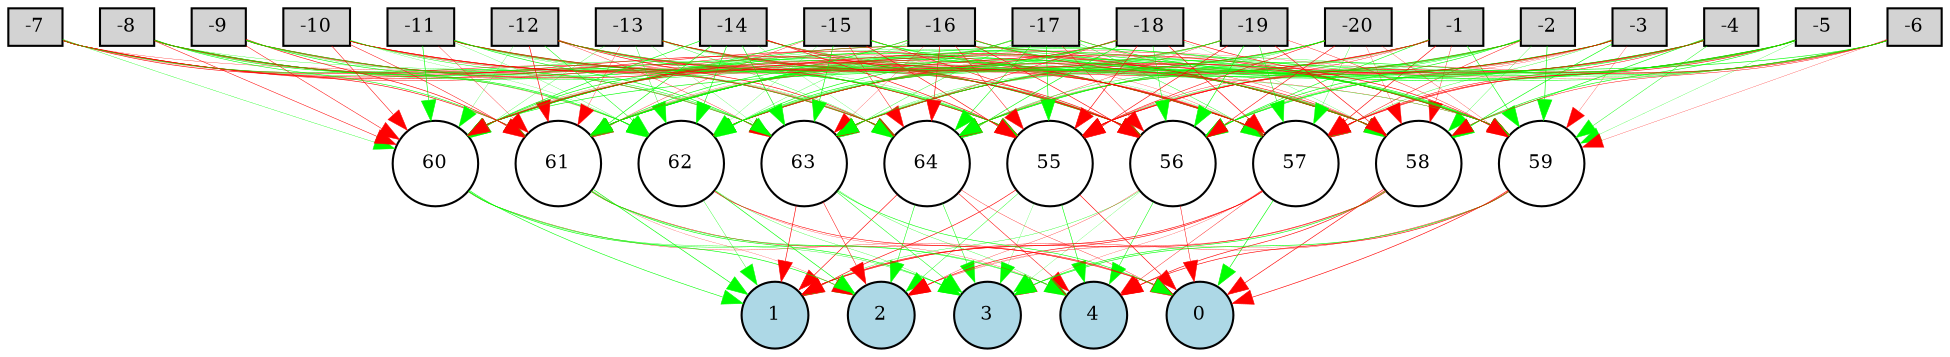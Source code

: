 digraph {
	node [fontsize=9 height=0.2 shape=circle width=0.2]
	-1 [fillcolor=lightgray shape=box style=filled]
	-2 [fillcolor=lightgray shape=box style=filled]
	-3 [fillcolor=lightgray shape=box style=filled]
	-4 [fillcolor=lightgray shape=box style=filled]
	-5 [fillcolor=lightgray shape=box style=filled]
	-6 [fillcolor=lightgray shape=box style=filled]
	-7 [fillcolor=lightgray shape=box style=filled]
	-8 [fillcolor=lightgray shape=box style=filled]
	-9 [fillcolor=lightgray shape=box style=filled]
	-10 [fillcolor=lightgray shape=box style=filled]
	-11 [fillcolor=lightgray shape=box style=filled]
	-12 [fillcolor=lightgray shape=box style=filled]
	-13 [fillcolor=lightgray shape=box style=filled]
	-14 [fillcolor=lightgray shape=box style=filled]
	-15 [fillcolor=lightgray shape=box style=filled]
	-16 [fillcolor=lightgray shape=box style=filled]
	-17 [fillcolor=lightgray shape=box style=filled]
	-18 [fillcolor=lightgray shape=box style=filled]
	-19 [fillcolor=lightgray shape=box style=filled]
	-20 [fillcolor=lightgray shape=box style=filled]
	0 [fillcolor=lightblue style=filled]
	1 [fillcolor=lightblue style=filled]
	2 [fillcolor=lightblue style=filled]
	3 [fillcolor=lightblue style=filled]
	4 [fillcolor=lightblue style=filled]
	64 [fillcolor=white style=filled]
	55 [fillcolor=white style=filled]
	56 [fillcolor=white style=filled]
	57 [fillcolor=white style=filled]
	58 [fillcolor=white style=filled]
	59 [fillcolor=white style=filled]
	60 [fillcolor=white style=filled]
	61 [fillcolor=white style=filled]
	62 [fillcolor=white style=filled]
	63 [fillcolor=white style=filled]
	-1 -> 55 [color=red penwidth=0.17592184632600588 style=solid]
	-1 -> 56 [color=green penwidth=0.27998016759421196 style=solid]
	-1 -> 57 [color=red penwidth=0.30000000000000004 style=solid]
	-1 -> 58 [color=red penwidth=0.17994903505463983 style=solid]
	-1 -> 59 [color=green penwidth=0.2778959637304453 style=solid]
	-1 -> 60 [color=red penwidth=0.2609297584698437 style=solid]
	-1 -> 61 [color=red penwidth=0.1618755301478617 style=solid]
	-1 -> 62 [color=red penwidth=0.30000000000000004 style=solid]
	-1 -> 63 [color=green penwidth=0.144907437068551 style=solid]
	-1 -> 64 [color=red penwidth=0.1025347797624404 style=solid]
	-2 -> 55 [color=green penwidth=0.19463408952379757 style=solid]
	-2 -> 56 [color=green penwidth=0.30000000000000004 style=solid]
	-2 -> 57 [color=red penwidth=0.2253542173585368 style=solid]
	-2 -> 58 [color=green penwidth=0.1313975698223266 style=solid]
	-2 -> 59 [color=green penwidth=0.30000000000000004 style=solid]
	-2 -> 60 [color=green penwidth=0.30000000000000004 style=solid]
	-2 -> 61 [color=green penwidth=0.14707613979065137 style=solid]
	-2 -> 62 [color=red penwidth=0.21019186043997298 style=solid]
	-2 -> 63 [color=green penwidth=0.18288862581862997 style=solid]
	-2 -> 64 [color=green penwidth=0.30000000000000004 style=solid]
	-3 -> 55 [color=red penwidth=0.17539736237294204 style=solid]
	-3 -> 56 [color=red penwidth=0.11857075162362996 style=solid]
	-3 -> 57 [color=green penwidth=0.16232610958371269 style=solid]
	-3 -> 58 [color=green penwidth=0.30000000000000004 style=solid]
	-3 -> 59 [color=red penwidth=0.12132982433352624 style=solid]
	-3 -> 60 [color=green penwidth=0.30000000000000004 style=solid]
	-3 -> 61 [color=green penwidth=0.30000000000000004 style=solid]
	-3 -> 62 [color=red penwidth=0.30000000000000004 style=solid]
	-3 -> 63 [color=red penwidth=0.1839110225424625 style=solid]
	-3 -> 64 [color=green penwidth=0.14390804218645376 style=solid]
	-4 -> 55 [color=red penwidth=0.27590890742511953 style=solid]
	-4 -> 56 [color=green penwidth=0.30000000000000004 style=solid]
	-4 -> 57 [color=red penwidth=0.24775807755854398 style=solid]
	-4 -> 58 [color=green penwidth=0.30000000000000004 style=solid]
	-4 -> 59 [color=green penwidth=0.20431555435454474 style=solid]
	-4 -> 60 [color=green penwidth=0.13692668994476537 style=solid]
	-4 -> 61 [color=green penwidth=0.30000000000000004 style=solid]
	-4 -> 62 [color=green penwidth=0.1854488517495229 style=solid]
	-4 -> 63 [color=red penwidth=0.30000000000000004 style=solid]
	-4 -> 64 [color=red penwidth=0.10910277715031014 style=solid]
	-5 -> 55 [color=red penwidth=0.30000000000000004 style=solid]
	-5 -> 56 [color=green penwidth=0.24024174553044184 style=solid]
	-5 -> 57 [color=red penwidth=0.30000000000000004 style=solid]
	-5 -> 58 [color=green penwidth=0.2932595291188649 style=solid]
	-5 -> 59 [color=green penwidth=0.12011132708395529 style=solid]
	-5 -> 60 [color=green penwidth=0.30000000000000004 style=solid]
	-5 -> 61 [color=green penwidth=0.30000000000000004 style=solid]
	-5 -> 62 [color=red penwidth=0.12956460926393668 style=solid]
	-5 -> 63 [color=green penwidth=0.25562137013985875 style=solid]
	-5 -> 64 [color=green penwidth=0.17773097505005286 style=solid]
	-6 -> 55 [color=red penwidth=0.16858348377177074 style=solid]
	-6 -> 56 [color=green penwidth=0.1772478922314716 style=solid]
	-6 -> 57 [color=red penwidth=0.268195516539798 style=solid]
	-6 -> 58 [color=red penwidth=0.21853690924523217 style=solid]
	-6 -> 59 [color=red penwidth=0.11837993112254364 style=solid]
	-6 -> 60 [color=green penwidth=0.30000000000000004 style=solid]
	-6 -> 61 [color=green penwidth=0.2446307974759151 style=solid]
	-6 -> 62 [color=red penwidth=0.10407797668190191 style=solid]
	-6 -> 63 [color=green penwidth=0.14720041539099454 style=solid]
	-6 -> 64 [color=green penwidth=0.30000000000000004 style=solid]
	-7 -> 55 [color=green penwidth=0.1900690952508219 style=solid]
	-7 -> 56 [color=red penwidth=0.30000000000000004 style=solid]
	-7 -> 57 [color=red penwidth=0.27919940742409544 style=solid]
	-7 -> 58 [color=red penwidth=0.22552426288659932 style=solid]
	-7 -> 59 [color=red penwidth=0.14125945852478033 style=solid]
	-7 -> 60 [color=green penwidth=0.16662631511615733 style=solid]
	-7 -> 61 [color=red penwidth=0.30000000000000004 style=solid]
	-7 -> 62 [color=red penwidth=0.12216817155428357 style=solid]
	-7 -> 63 [color=green penwidth=0.23381568107695877 style=solid]
	-7 -> 64 [color=red penwidth=0.2601587528019432 style=solid]
	-8 -> 55 [color=red penwidth=0.30000000000000004 style=solid]
	-8 -> 56 [color=green penwidth=0.30000000000000004 style=solid]
	-8 -> 57 [color=red penwidth=0.2120010033970855 style=solid]
	-8 -> 58 [color=green penwidth=0.2407405522816661 style=solid]
	-8 -> 59 [color=green penwidth=0.14307596704728426 style=solid]
	-8 -> 60 [color=red penwidth=0.24944871343524658 style=solid]
	-8 -> 61 [color=green penwidth=0.27464001719710396 style=solid]
	-8 -> 62 [color=green penwidth=0.30000000000000004 style=solid]
	-8 -> 63 [color=red penwidth=0.1598655225447153 style=solid]
	-8 -> 64 [color=green penwidth=0.30000000000000004 style=solid]
	-9 -> 55 [color=red penwidth=0.18452392593100808 style=solid]
	-9 -> 56 [color=green penwidth=0.10819423984538352 style=solid]
	-9 -> 57 [color=green penwidth=0.15269346194487537 style=solid]
	-9 -> 58 [color=red penwidth=0.30000000000000004 style=solid]
	-9 -> 59 [color=green penwidth=0.21665502080255167 style=solid]
	-9 -> 60 [color=red penwidth=0.2424673493376604 style=solid]
	-9 -> 61 [color=red penwidth=0.30000000000000004 style=solid]
	-9 -> 62 [color=green penwidth=0.30000000000000004 style=solid]
	-9 -> 63 [color=green penwidth=0.12618839063424636 style=solid]
	-9 -> 64 [color=red penwidth=0.1327577091464593 style=solid]
	-10 -> 55 [color=green penwidth=0.18014347045958812 style=solid]
	-10 -> 56 [color=red penwidth=0.14278642440896502 style=solid]
	-10 -> 57 [color=red penwidth=0.26004995652161744 style=solid]
	-10 -> 58 [color=red penwidth=0.30000000000000004 style=solid]
	-10 -> 59 [color=red penwidth=0.12759254498898917 style=solid]
	-10 -> 60 [color=red penwidth=0.25078746516702494 style=solid]
	-10 -> 61 [color=red penwidth=0.23289666643382034 style=solid]
	-10 -> 62 [color=green penwidth=0.10042838161828221 style=solid]
	-10 -> 63 [color=green penwidth=0.2240669690583407 style=solid]
	-10 -> 64 [color=red penwidth=0.18386591124616627 style=solid]
	-11 -> 55 [color=green penwidth=0.1986041965250589 style=solid]
	-11 -> 56 [color=red penwidth=0.30000000000000004 style=solid]
	-11 -> 57 [color=green penwidth=0.17678914908222806 style=solid]
	-11 -> 58 [color=green penwidth=0.30000000000000004 style=solid]
	-11 -> 59 [color=red penwidth=0.30000000000000004 style=solid]
	-11 -> 60 [color=green penwidth=0.30000000000000004 style=solid]
	-11 -> 61 [color=red penwidth=0.14855736384413654 style=solid]
	-11 -> 62 [color=green penwidth=0.11991560111818098 style=solid]
	-11 -> 63 [color=green penwidth=0.30000000000000004 style=solid]
	-11 -> 64 [color=green penwidth=0.14141326141197927 style=solid]
	-12 -> 55 [color=green penwidth=0.30000000000000004 style=solid]
	-12 -> 56 [color=red penwidth=0.2582070628275687 style=solid]
	-12 -> 57 [color=red penwidth=0.30000000000000004 style=solid]
	-12 -> 58 [color=red penwidth=0.1423641761011083 style=solid]
	-12 -> 59 [color=green penwidth=0.22457813587114153 style=solid]
	-12 -> 60 [color=green penwidth=0.11217594333430725 style=solid]
	-12 -> 61 [color=red penwidth=0.30000000000000004 style=solid]
	-12 -> 62 [color=green penwidth=0.24004171952670714 style=solid]
	-12 -> 63 [color=red penwidth=0.17065892866293186 style=solid]
	-12 -> 64 [color=red penwidth=0.30000000000000004 style=solid]
	-13 -> 55 [color=green penwidth=0.11294405658906047 style=solid]
	-13 -> 56 [color=green penwidth=0.19364506066036896 style=solid]
	-13 -> 57 [color=red penwidth=0.30000000000000004 style=solid]
	-13 -> 58 [color=green penwidth=0.23125422455234712 style=solid]
	-13 -> 59 [color=red penwidth=0.30000000000000004 style=solid]
	-13 -> 60 [color=green penwidth=0.13179464711301586 style=solid]
	-13 -> 61 [color=red penwidth=0.14234526551379567 style=solid]
	-13 -> 62 [color=green penwidth=0.17494577350499685 style=solid]
	-13 -> 63 [color=green penwidth=0.1146166112501455 style=solid]
	-13 -> 64 [color=green penwidth=0.16803184981153335 style=solid]
	-14 -> 55 [color=red penwidth=0.30000000000000004 style=solid]
	-14 -> 56 [color=red penwidth=0.30000000000000004 style=solid]
	-14 -> 57 [color=red penwidth=0.14921864794838602 style=solid]
	-14 -> 58 [color=red penwidth=0.20565477212632616 style=solid]
	-14 -> 59 [color=green penwidth=0.1577745789937429 style=solid]
	-14 -> 60 [color=green penwidth=0.30000000000000004 style=solid]
	-14 -> 61 [color=green penwidth=0.30000000000000004 style=solid]
	-14 -> 62 [color=green penwidth=0.30000000000000004 style=solid]
	-14 -> 63 [color=green penwidth=0.27726498856442006 style=solid]
	-14 -> 64 [color=green penwidth=0.10614525578373828 style=solid]
	-15 -> 55 [color=red penwidth=0.30000000000000004 style=solid]
	-15 -> 56 [color=red penwidth=0.26900264069128244 style=solid]
	-15 -> 57 [color=green penwidth=0.10202190187416024 style=solid]
	-15 -> 58 [color=green penwidth=0.20458829857229405 style=solid]
	-15 -> 59 [color=green penwidth=0.26771323157527405 style=solid]
	-15 -> 60 [color=green penwidth=0.30000000000000004 style=solid]
	-15 -> 61 [color=red penwidth=0.15923349601059938 style=solid]
	-15 -> 62 [color=green penwidth=0.10296804455819651 style=solid]
	-15 -> 63 [color=green penwidth=0.30000000000000004 style=solid]
	-15 -> 64 [color=red penwidth=0.21645151162015314 style=solid]
	-16 -> 55 [color=red penwidth=0.21721494258449492 style=solid]
	-16 -> 56 [color=red penwidth=0.30000000000000004 style=solid]
	-16 -> 57 [color=red penwidth=0.11053354606759992 style=solid]
	-16 -> 58 [color=red penwidth=0.2786650371470498 style=solid]
	-16 -> 59 [color=green penwidth=0.30000000000000004 style=solid]
	-16 -> 60 [color=red penwidth=0.12544195526082466 style=solid]
	-16 -> 61 [color=green penwidth=0.30000000000000004 style=solid]
	-16 -> 62 [color=green penwidth=0.13764162449012562 style=solid]
	-16 -> 63 [color=red penwidth=0.11122583607308106 style=solid]
	-16 -> 64 [color=red penwidth=0.2830727093803883 style=solid]
	-17 -> 55 [color=green penwidth=0.30000000000000004 style=solid]
	-17 -> 56 [color=red penwidth=0.1955358188324153 style=solid]
	-17 -> 57 [color=green penwidth=0.19132383517777796 style=solid]
	-17 -> 58 [color=red penwidth=0.15348863056744744 style=solid]
	-17 -> 59 [color=green penwidth=0.30000000000000004 style=solid]
	-17 -> 60 [color=green penwidth=0.13785280842515357 style=solid]
	-17 -> 61 [color=red penwidth=0.11330673418861022 style=solid]
	-17 -> 62 [color=green penwidth=0.30000000000000004 style=solid]
	-17 -> 63 [color=green penwidth=0.17737189336076498 style=solid]
	-17 -> 64 [color=green penwidth=0.25573911412757955 style=solid]
	-18 -> 55 [color=red penwidth=0.30000000000000004 style=solid]
	-18 -> 56 [color=green penwidth=0.2322061023443041 style=solid]
	-18 -> 57 [color=red penwidth=0.30000000000000004 style=solid]
	-18 -> 58 [color=green penwidth=0.10495726001994435 style=solid]
	-18 -> 59 [color=red penwidth=0.30000000000000004 style=solid]
	-18 -> 60 [color=red penwidth=0.29818318413818956 style=solid]
	-18 -> 61 [color=green penwidth=0.2237837477726588 style=solid]
	-18 -> 62 [color=green penwidth=0.30000000000000004 style=solid]
	-18 -> 63 [color=red penwidth=0.22558553493830713 style=solid]
	-18 -> 64 [color=green penwidth=0.30000000000000004 style=solid]
	-19 -> 55 [color=red penwidth=0.30000000000000004 style=solid]
	-19 -> 56 [color=green penwidth=0.30000000000000004 style=solid]
	-19 -> 57 [color=green penwidth=0.22409881065992915 style=solid]
	-19 -> 58 [color=red penwidth=0.29804661806631083 style=solid]
	-19 -> 59 [color=red penwidth=0.18749813084614572 style=solid]
	-19 -> 60 [color=green penwidth=0.1984977824655858 style=solid]
	-19 -> 61 [color=red penwidth=0.18254005479948443 style=solid]
	-19 -> 62 [color=green penwidth=0.2109206851366599 style=solid]
	-19 -> 63 [color=green penwidth=0.14829457194165852 style=solid]
	-19 -> 64 [color=red penwidth=0.1519024709674341 style=solid]
	-20 -> 55 [color=red penwidth=0.25966029900283155 style=solid]
	-20 -> 56 [color=red penwidth=0.2703430046072056 style=solid]
	-20 -> 57 [color=green penwidth=0.1404804316465107 style=solid]
	-20 -> 58 [color=red penwidth=0.1147940749915182 style=solid]
	-20 -> 59 [color=red penwidth=0.1305001522079331 style=solid]
	-20 -> 60 [color=red penwidth=0.2980383668852479 style=solid]
	-20 -> 61 [color=green penwidth=0.29456697457917397 style=solid]
	-20 -> 62 [color=green penwidth=0.20944262896630553 style=solid]
	-20 -> 63 [color=green penwidth=0.13255990552082225 style=solid]
	-20 -> 64 [color=green penwidth=0.18326355295159424 style=solid]
	55 -> 0 [color=red penwidth=0.30000000000000004 style=solid]
	55 -> 1 [color=red penwidth=0.30000000000000004 style=solid]
	55 -> 2 [color=green penwidth=0.18704355029248076 style=solid]
	55 -> 3 [color=green penwidth=0.1066743810652262 style=solid]
	55 -> 4 [color=green penwidth=0.2767377974160059 style=solid]
	56 -> 0 [color=red penwidth=0.2274006029208612 style=solid]
	56 -> 1 [color=green penwidth=0.16924497095085606 style=solid]
	56 -> 2 [color=red penwidth=0.14432914828684176 style=solid]
	56 -> 3 [color=green penwidth=0.1011455271181247 style=solid]
	56 -> 4 [color=green penwidth=0.2488916146054473 style=solid]
	57 -> 0 [color=green penwidth=0.30000000000000004 style=solid]
	57 -> 1 [color=red penwidth=0.30000000000000004 style=solid]
	57 -> 2 [color=red penwidth=0.30000000000000004 style=solid]
	57 -> 3 [color=red penwidth=0.1125665647034268 style=solid]
	57 -> 4 [color=red penwidth=0.1914023726412254 style=solid]
	58 -> 0 [color=red penwidth=0.30000000000000004 style=solid]
	58 -> 1 [color=red penwidth=0.30000000000000004 style=solid]
	58 -> 2 [color=red penwidth=0.11641339994658763 style=solid]
	58 -> 3 [color=green penwidth=0.2880831123713823 style=solid]
	58 -> 4 [color=red penwidth=0.30000000000000004 style=solid]
	59 -> 0 [color=red penwidth=0.30000000000000004 style=solid]
	59 -> 1 [color=red penwidth=0.16975499338198843 style=solid]
	59 -> 2 [color=red penwidth=0.10271115227564355 style=solid]
	59 -> 3 [color=green penwidth=0.30000000000000004 style=solid]
	59 -> 4 [color=red penwidth=0.30000000000000004 style=solid]
	60 -> 0 [color=red penwidth=0.14631928433362196 style=solid]
	60 -> 1 [color=green penwidth=0.27585160777671947 style=solid]
	60 -> 2 [color=green penwidth=0.30000000000000004 style=solid]
	60 -> 3 [color=green penwidth=0.1669396497531943 style=solid]
	60 -> 4 [color=green penwidth=0.21197411136744082 style=solid]
	61 -> 0 [color=red penwidth=0.22970159459213538 style=solid]
	61 -> 1 [color=green penwidth=0.30000000000000004 style=solid]
	61 -> 2 [color=red penwidth=0.10837585112526422 style=solid]
	61 -> 3 [color=green penwidth=0.30000000000000004 style=solid]
	61 -> 4 [color=green penwidth=0.2232156239258138 style=solid]
	62 -> 0 [color=red penwidth=0.27130918451334873 style=solid]
	62 -> 1 [color=green penwidth=0.16942851938091788 style=solid]
	62 -> 2 [color=green penwidth=0.30000000000000004 style=solid]
	62 -> 3 [color=green penwidth=0.14596799163329666 style=solid]
	62 -> 4 [color=red penwidth=0.12118325412620556 style=solid]
	63 -> 0 [color=green penwidth=0.2793736656968465 style=solid]
	63 -> 1 [color=red penwidth=0.30000000000000004 style=solid]
	63 -> 2 [color=red penwidth=0.23567015930930246 style=solid]
	63 -> 3 [color=green penwidth=0.23926400917333052 style=solid]
	63 -> 4 [color=green penwidth=0.15666195824148565 style=solid]
	64 -> 0 [color=red penwidth=0.16632227635739205 style=solid]
	64 -> 1 [color=red penwidth=0.30000000000000004 style=solid]
	64 -> 2 [color=green penwidth=0.24787620423064038 style=solid]
	64 -> 3 [color=green penwidth=0.22593194810951744 style=solid]
	64 -> 4 [color=red penwidth=0.2550228091927902 style=solid]
}
